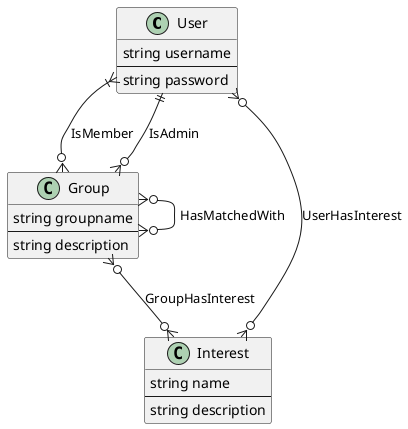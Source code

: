 @startuml database

  class User {
    string username
    --
    string password
  }

  class Group {
    string groupname
    --
    string description
  }

  class Interest {
    string name
    --
    string description
  }

  User }|--o{ Group: IsMember

  User ||--o{ Group : IsAdmin

  User }o--o{ Interest: UserHasInterest

  Group }o--o{ Group: HasMatchedWith

  Group }o--o{ Interest: GroupHasInterest
  
@enduml
